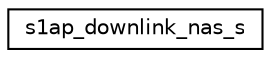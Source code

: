 digraph "Graphical Class Hierarchy"
{
 // LATEX_PDF_SIZE
  edge [fontname="Helvetica",fontsize="10",labelfontname="Helvetica",labelfontsize="10"];
  node [fontname="Helvetica",fontsize="10",shape=record];
  rankdir="LR";
  Node0 [label="s1ap_downlink_nas_s",height=0.2,width=0.4,color="black", fillcolor="white", style="filled",URL="$structs1ap__downlink__nas__s.html",tooltip=" "];
}
